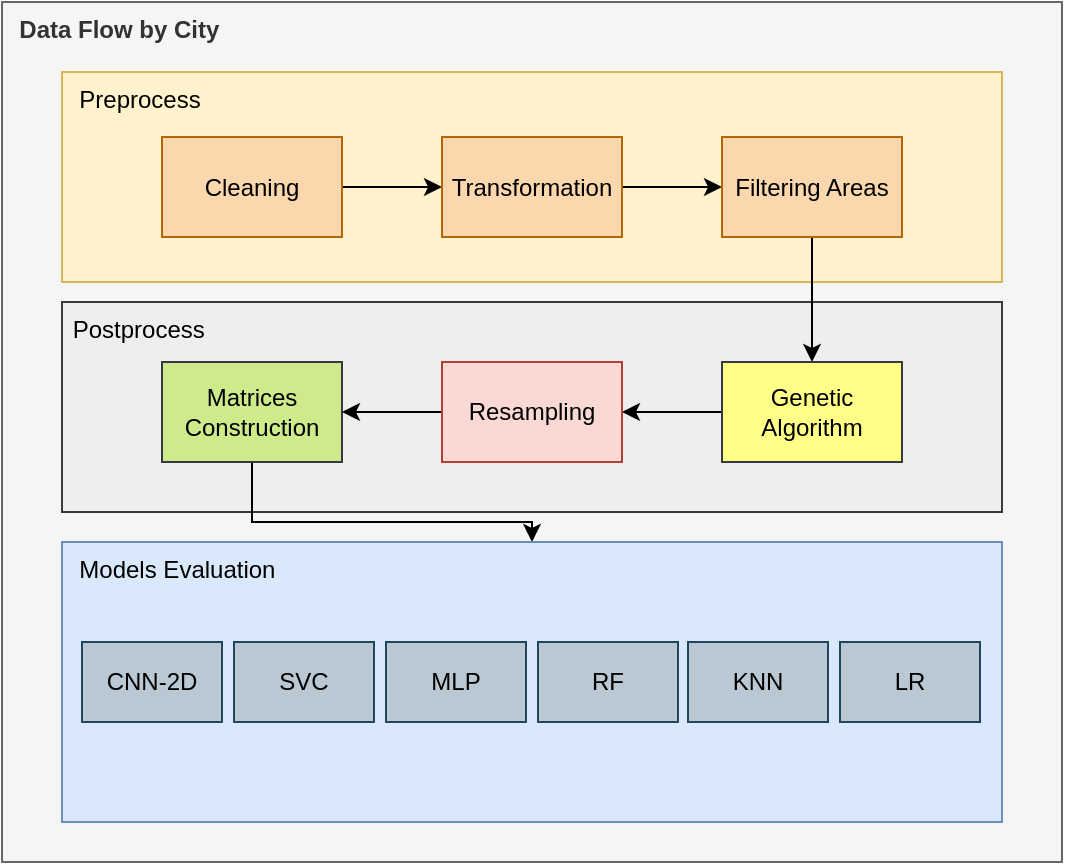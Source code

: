 <mxfile version="21.6.5" type="device">
  <diagram name="Página-1" id="uAnbATEjNzbg1E-TgKnV">
    <mxGraphModel dx="948" dy="581" grid="1" gridSize="10" guides="1" tooltips="1" connect="1" arrows="1" fold="1" page="1" pageScale="1" pageWidth="827" pageHeight="1169" math="0" shadow="0">
      <root>
        <mxCell id="0" />
        <mxCell id="1" parent="0" />
        <mxCell id="Dptlz2PRCcSpFc9EAY_W-1" value="&lt;b&gt;&amp;nbsp; Data Flow by City&lt;/b&gt;" style="rounded=0;whiteSpace=wrap;html=1;fillColor=#f5f5f5;fontColor=#333333;strokeColor=#666666;verticalAlign=top;align=left;" parent="1" vertex="1">
          <mxGeometry x="170" y="110" width="530" height="430" as="geometry" />
        </mxCell>
        <mxCell id="bFJMQcvxy0cHlTDQ9agu-11" value="&amp;nbsp; Preprocess" style="rounded=0;whiteSpace=wrap;html=1;fillColor=#fff2cc;strokeColor=#d6b656;verticalAlign=top;align=left;" parent="1" vertex="1">
          <mxGeometry x="200" y="145" width="470" height="105" as="geometry" />
        </mxCell>
        <mxCell id="bFJMQcvxy0cHlTDQ9agu-2" value="" style="edgeStyle=orthogonalEdgeStyle;rounded=0;orthogonalLoop=1;jettySize=auto;html=1;" parent="1" source="Dptlz2PRCcSpFc9EAY_W-2" target="Dptlz2PRCcSpFc9EAY_W-3" edge="1">
          <mxGeometry relative="1" as="geometry" />
        </mxCell>
        <mxCell id="Dptlz2PRCcSpFc9EAY_W-2" value="Cleaning" style="rounded=0;whiteSpace=wrap;html=1;fillColor=#fad7ac;strokeColor=#b46504;" parent="1" vertex="1">
          <mxGeometry x="250" y="177.5" width="90" height="50" as="geometry" />
        </mxCell>
        <mxCell id="bFJMQcvxy0cHlTDQ9agu-3" value="" style="edgeStyle=orthogonalEdgeStyle;rounded=0;orthogonalLoop=1;jettySize=auto;html=1;" parent="1" source="Dptlz2PRCcSpFc9EAY_W-3" target="bFJMQcvxy0cHlTDQ9agu-1" edge="1">
          <mxGeometry relative="1" as="geometry" />
        </mxCell>
        <mxCell id="Dptlz2PRCcSpFc9EAY_W-3" value="Transformation" style="rounded=0;whiteSpace=wrap;html=1;fillColor=#fad7ac;strokeColor=#b46504;" parent="1" vertex="1">
          <mxGeometry x="390" y="177.5" width="90" height="50" as="geometry" />
        </mxCell>
        <mxCell id="bFJMQcvxy0cHlTDQ9agu-38" value="&amp;nbsp;Postprocess" style="rounded=0;whiteSpace=wrap;html=1;fillColor=#eeeeee;strokeColor=#36393d;verticalAlign=top;align=left;" parent="1" vertex="1">
          <mxGeometry x="200" y="260" width="470" height="105" as="geometry" />
        </mxCell>
        <mxCell id="bFJMQcvxy0cHlTDQ9agu-39" value="" style="edgeStyle=orthogonalEdgeStyle;rounded=0;orthogonalLoop=1;jettySize=auto;html=1;" parent="1" source="bFJMQcvxy0cHlTDQ9agu-1" target="bFJMQcvxy0cHlTDQ9agu-7" edge="1">
          <mxGeometry relative="1" as="geometry" />
        </mxCell>
        <mxCell id="bFJMQcvxy0cHlTDQ9agu-1" value="Filtering Areas" style="rounded=0;whiteSpace=wrap;html=1;fillColor=#fad7ac;strokeColor=#b46504;" parent="1" vertex="1">
          <mxGeometry x="530" y="177.5" width="90" height="50" as="geometry" />
        </mxCell>
        <mxCell id="bFJMQcvxy0cHlTDQ9agu-36" value="" style="edgeStyle=orthogonalEdgeStyle;rounded=0;orthogonalLoop=1;jettySize=auto;html=1;" parent="1" source="bFJMQcvxy0cHlTDQ9agu-7" target="bFJMQcvxy0cHlTDQ9agu-12" edge="1">
          <mxGeometry relative="1" as="geometry" />
        </mxCell>
        <mxCell id="bFJMQcvxy0cHlTDQ9agu-7" value="Genetic Algorithm" style="rounded=0;whiteSpace=wrap;html=1;fillColor=#ffff88;strokeColor=#36393d;" parent="1" vertex="1">
          <mxGeometry x="530" y="290" width="90" height="50" as="geometry" />
        </mxCell>
        <mxCell id="Fwl7ajU-SFP8siu2tE5E-1" value="" style="edgeStyle=orthogonalEdgeStyle;rounded=0;orthogonalLoop=1;jettySize=auto;html=1;entryX=0.5;entryY=0;entryDx=0;entryDy=0;" edge="1" parent="1" source="bFJMQcvxy0cHlTDQ9agu-8" target="bFJMQcvxy0cHlTDQ9agu-20">
          <mxGeometry relative="1" as="geometry">
            <Array as="points">
              <mxPoint x="295" y="370" />
              <mxPoint x="435" y="370" />
            </Array>
          </mxGeometry>
        </mxCell>
        <mxCell id="bFJMQcvxy0cHlTDQ9agu-8" value="Matrices Construction" style="rounded=0;whiteSpace=wrap;html=1;fillColor=#cdeb8b;strokeColor=#36393d;" parent="1" vertex="1">
          <mxGeometry x="250" y="290" width="90" height="50" as="geometry" />
        </mxCell>
        <mxCell id="bFJMQcvxy0cHlTDQ9agu-37" value="" style="edgeStyle=orthogonalEdgeStyle;rounded=0;orthogonalLoop=1;jettySize=auto;html=1;" parent="1" source="bFJMQcvxy0cHlTDQ9agu-12" target="bFJMQcvxy0cHlTDQ9agu-8" edge="1">
          <mxGeometry relative="1" as="geometry" />
        </mxCell>
        <mxCell id="bFJMQcvxy0cHlTDQ9agu-12" value="Resampling" style="rounded=0;whiteSpace=wrap;html=1;fillColor=#fad9d5;strokeColor=#ae4132;" parent="1" vertex="1">
          <mxGeometry x="390" y="290" width="90" height="50" as="geometry" />
        </mxCell>
        <mxCell id="bFJMQcvxy0cHlTDQ9agu-20" value="&amp;nbsp; Models Evaluation" style="rounded=0;whiteSpace=wrap;html=1;fillColor=#dae8fc;strokeColor=#6c8ebf;verticalAlign=top;align=left;" parent="1" vertex="1">
          <mxGeometry x="200" y="380" width="470" height="140" as="geometry" />
        </mxCell>
        <mxCell id="bFJMQcvxy0cHlTDQ9agu-41" value="CNN-2D" style="rounded=0;whiteSpace=wrap;html=1;fillColor=#bac8d3;strokeColor=#23445d;" parent="1" vertex="1">
          <mxGeometry x="210" y="430" width="70" height="40" as="geometry" />
        </mxCell>
        <mxCell id="Fwl7ajU-SFP8siu2tE5E-2" value="SVC" style="rounded=0;whiteSpace=wrap;html=1;fillColor=#bac8d3;strokeColor=#23445d;" vertex="1" parent="1">
          <mxGeometry x="286" y="430" width="70" height="40" as="geometry" />
        </mxCell>
        <mxCell id="Fwl7ajU-SFP8siu2tE5E-3" value="MLP" style="rounded=0;whiteSpace=wrap;html=1;fillColor=#bac8d3;strokeColor=#23445d;" vertex="1" parent="1">
          <mxGeometry x="362" y="430" width="70" height="40" as="geometry" />
        </mxCell>
        <mxCell id="Fwl7ajU-SFP8siu2tE5E-4" value="RF" style="rounded=0;whiteSpace=wrap;html=1;fillColor=#bac8d3;strokeColor=#23445d;" vertex="1" parent="1">
          <mxGeometry x="438" y="430" width="70" height="40" as="geometry" />
        </mxCell>
        <mxCell id="Fwl7ajU-SFP8siu2tE5E-5" value="KNN" style="rounded=0;whiteSpace=wrap;html=1;fillColor=#bac8d3;strokeColor=#23445d;" vertex="1" parent="1">
          <mxGeometry x="513" y="430" width="70" height="40" as="geometry" />
        </mxCell>
        <mxCell id="Fwl7ajU-SFP8siu2tE5E-6" value="LR" style="rounded=0;whiteSpace=wrap;html=1;fillColor=#bac8d3;strokeColor=#23445d;" vertex="1" parent="1">
          <mxGeometry x="589" y="430" width="70" height="40" as="geometry" />
        </mxCell>
      </root>
    </mxGraphModel>
  </diagram>
</mxfile>

